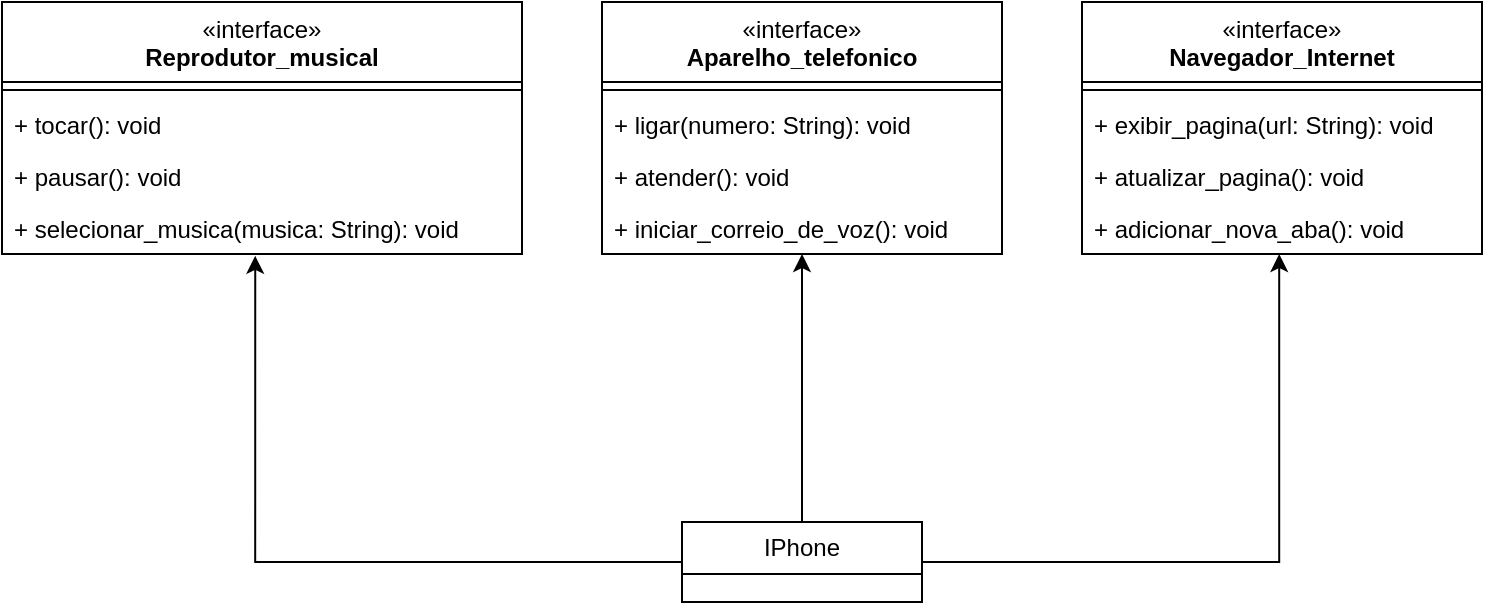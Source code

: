 <mxfile version="24.7.12">
  <diagram id="C5RBs43oDa-KdzZeNtuy" name="Page-1">
    <mxGraphModel dx="1235" dy="726" grid="1" gridSize="10" guides="1" tooltips="1" connect="1" arrows="1" fold="1" page="1" pageScale="1" pageWidth="827" pageHeight="1169" math="0" shadow="0">
      <root>
        <mxCell id="WIyWlLk6GJQsqaUBKTNV-0" />
        <mxCell id="WIyWlLk6GJQsqaUBKTNV-1" parent="WIyWlLk6GJQsqaUBKTNV-0" />
        <mxCell id="hid-zgTthE8gWwYloch6-460" style="edgeStyle=orthogonalEdgeStyle;rounded=0;orthogonalLoop=1;jettySize=auto;html=1;" edge="1" parent="WIyWlLk6GJQsqaUBKTNV-1" source="hid-zgTthE8gWwYloch6-4" target="hid-zgTthE8gWwYloch6-8">
          <mxGeometry relative="1" as="geometry" />
        </mxCell>
        <mxCell id="hid-zgTthE8gWwYloch6-4" value="&lt;font style=&quot;vertical-align: inherit;&quot;&gt;&lt;font style=&quot;vertical-align: inherit;&quot;&gt;IPhone&lt;/font&gt;&lt;/font&gt;" style="swimlane;fontStyle=0;childLayout=stackLayout;horizontal=1;startSize=26;fillColor=none;horizontalStack=0;resizeParent=1;resizeParentMax=0;resizeLast=0;collapsible=1;marginBottom=0;whiteSpace=wrap;html=1;" vertex="1" parent="WIyWlLk6GJQsqaUBKTNV-1">
          <mxGeometry x="360" y="460" width="120" height="40" as="geometry">
            <mxRectangle x="360" y="80" width="80" height="30" as="alternateBounds" />
          </mxGeometry>
        </mxCell>
        <mxCell id="hid-zgTthE8gWwYloch6-8" value="&lt;div&gt;&lt;span style=&quot;font-weight: 400;&quot;&gt;«interface»&lt;/span&gt;&lt;br&gt;&lt;/div&gt;Aparelho_telefonico" style="swimlane;fontStyle=1;align=center;verticalAlign=top;childLayout=stackLayout;horizontal=1;startSize=40;horizontalStack=0;resizeParent=1;resizeParentMax=0;resizeLast=0;collapsible=1;marginBottom=0;whiteSpace=wrap;html=1;" vertex="1" parent="WIyWlLk6GJQsqaUBKTNV-1">
          <mxGeometry x="320" y="200" width="200" height="126" as="geometry" />
        </mxCell>
        <mxCell id="hid-zgTthE8gWwYloch6-10" value="" style="line;strokeWidth=1;fillColor=none;align=left;verticalAlign=middle;spacingTop=-1;spacingLeft=3;spacingRight=3;rotatable=0;labelPosition=right;points=[];portConstraint=eastwest;strokeColor=inherit;" vertex="1" parent="hid-zgTthE8gWwYloch6-8">
          <mxGeometry y="40" width="200" height="8" as="geometry" />
        </mxCell>
        <mxCell id="hid-zgTthE8gWwYloch6-11" value="+ ligar(numero: String): void" style="text;strokeColor=none;fillColor=none;align=left;verticalAlign=top;spacingLeft=4;spacingRight=4;overflow=hidden;rotatable=0;points=[[0,0.5],[1,0.5]];portConstraint=eastwest;whiteSpace=wrap;html=1;" vertex="1" parent="hid-zgTthE8gWwYloch6-8">
          <mxGeometry y="48" width="200" height="26" as="geometry" />
        </mxCell>
        <mxCell id="hid-zgTthE8gWwYloch6-24" value="+ atender(): void" style="text;strokeColor=none;fillColor=none;align=left;verticalAlign=top;spacingLeft=4;spacingRight=4;overflow=hidden;rotatable=0;points=[[0,0.5],[1,0.5]];portConstraint=eastwest;whiteSpace=wrap;html=1;" vertex="1" parent="hid-zgTthE8gWwYloch6-8">
          <mxGeometry y="74" width="200" height="26" as="geometry" />
        </mxCell>
        <mxCell id="hid-zgTthE8gWwYloch6-25" value="+ iniciar_correio_de_voz(): void" style="text;strokeColor=none;fillColor=none;align=left;verticalAlign=top;spacingLeft=4;spacingRight=4;overflow=hidden;rotatable=0;points=[[0,0.5],[1,0.5]];portConstraint=eastwest;whiteSpace=wrap;html=1;" vertex="1" parent="hid-zgTthE8gWwYloch6-8">
          <mxGeometry y="100" width="200" height="26" as="geometry" />
        </mxCell>
        <mxCell id="hid-zgTthE8gWwYloch6-12" value="&lt;div&gt;&lt;span style=&quot;font-weight: 400;&quot;&gt;«interface»&lt;/span&gt;&lt;br&gt;&lt;/div&gt;Navegador_Internet" style="swimlane;fontStyle=1;align=center;verticalAlign=top;childLayout=stackLayout;horizontal=1;startSize=40;horizontalStack=0;resizeParent=1;resizeParentMax=0;resizeLast=0;collapsible=1;marginBottom=0;whiteSpace=wrap;html=1;" vertex="1" parent="WIyWlLk6GJQsqaUBKTNV-1">
          <mxGeometry x="560" y="200" width="200" height="126" as="geometry" />
        </mxCell>
        <mxCell id="hid-zgTthE8gWwYloch6-14" value="" style="line;strokeWidth=1;fillColor=none;align=left;verticalAlign=middle;spacingTop=-1;spacingLeft=3;spacingRight=3;rotatable=0;labelPosition=right;points=[];portConstraint=eastwest;strokeColor=inherit;" vertex="1" parent="hid-zgTthE8gWwYloch6-12">
          <mxGeometry y="40" width="200" height="8" as="geometry" />
        </mxCell>
        <mxCell id="hid-zgTthE8gWwYloch6-15" value="+ exibir_pagina(url: String): void" style="text;strokeColor=none;fillColor=none;align=left;verticalAlign=top;spacingLeft=4;spacingRight=4;overflow=hidden;rotatable=0;points=[[0,0.5],[1,0.5]];portConstraint=eastwest;whiteSpace=wrap;html=1;" vertex="1" parent="hid-zgTthE8gWwYloch6-12">
          <mxGeometry y="48" width="200" height="26" as="geometry" />
        </mxCell>
        <mxCell id="hid-zgTthE8gWwYloch6-27" value="+ atualizar_pagina(): void" style="text;strokeColor=none;fillColor=none;align=left;verticalAlign=top;spacingLeft=4;spacingRight=4;overflow=hidden;rotatable=0;points=[[0,0.5],[1,0.5]];portConstraint=eastwest;whiteSpace=wrap;html=1;" vertex="1" parent="hid-zgTthE8gWwYloch6-12">
          <mxGeometry y="74" width="200" height="26" as="geometry" />
        </mxCell>
        <mxCell id="hid-zgTthE8gWwYloch6-26" value="+ adicionar_nova_aba(): void" style="text;strokeColor=none;fillColor=none;align=left;verticalAlign=top;spacingLeft=4;spacingRight=4;overflow=hidden;rotatable=0;points=[[0,0.5],[1,0.5]];portConstraint=eastwest;whiteSpace=wrap;html=1;" vertex="1" parent="hid-zgTthE8gWwYloch6-12">
          <mxGeometry y="100" width="200" height="26" as="geometry" />
        </mxCell>
        <mxCell id="hid-zgTthE8gWwYloch6-17" value="&lt;div&gt;&lt;span style=&quot;font-weight: 400;&quot;&gt;«interface»&lt;/span&gt;&lt;br&gt;&lt;/div&gt;Reprodutor_musical" style="swimlane;fontStyle=1;align=center;verticalAlign=top;childLayout=stackLayout;horizontal=1;startSize=40;horizontalStack=0;resizeParent=1;resizeParentMax=0;resizeLast=0;collapsible=1;marginBottom=0;whiteSpace=wrap;html=1;" vertex="1" parent="WIyWlLk6GJQsqaUBKTNV-1">
          <mxGeometry x="20" y="200" width="260" height="126" as="geometry" />
        </mxCell>
        <mxCell id="hid-zgTthE8gWwYloch6-19" value="" style="line;strokeWidth=1;fillColor=none;align=left;verticalAlign=middle;spacingTop=-1;spacingLeft=3;spacingRight=3;rotatable=0;labelPosition=right;points=[];portConstraint=eastwest;strokeColor=inherit;" vertex="1" parent="hid-zgTthE8gWwYloch6-17">
          <mxGeometry y="40" width="260" height="8" as="geometry" />
        </mxCell>
        <mxCell id="hid-zgTthE8gWwYloch6-20" value="+ tocar(): void" style="text;strokeColor=none;fillColor=none;align=left;verticalAlign=top;spacingLeft=4;spacingRight=4;overflow=hidden;rotatable=0;points=[[0,0.5],[1,0.5]];portConstraint=eastwest;whiteSpace=wrap;html=1;" vertex="1" parent="hid-zgTthE8gWwYloch6-17">
          <mxGeometry y="48" width="260" height="26" as="geometry" />
        </mxCell>
        <mxCell id="hid-zgTthE8gWwYloch6-21" value="+ pausar(): void" style="text;strokeColor=none;fillColor=none;align=left;verticalAlign=top;spacingLeft=4;spacingRight=4;overflow=hidden;rotatable=0;points=[[0,0.5],[1,0.5]];portConstraint=eastwest;whiteSpace=wrap;html=1;" vertex="1" parent="hid-zgTthE8gWwYloch6-17">
          <mxGeometry y="74" width="260" height="26" as="geometry" />
        </mxCell>
        <mxCell id="hid-zgTthE8gWwYloch6-23" value="+ selecionar_musica(musica: String): void" style="text;strokeColor=none;fillColor=none;align=left;verticalAlign=top;spacingLeft=4;spacingRight=4;overflow=hidden;rotatable=0;points=[[0,0.5],[1,0.5]];portConstraint=eastwest;whiteSpace=wrap;html=1;" vertex="1" parent="hid-zgTthE8gWwYloch6-17">
          <mxGeometry y="100" width="260" height="26" as="geometry" />
        </mxCell>
        <mxCell id="hid-zgTthE8gWwYloch6-457" style="edgeStyle=orthogonalEdgeStyle;rounded=0;orthogonalLoop=1;jettySize=auto;html=1;entryX=0.487;entryY=1.036;entryDx=0;entryDy=0;entryPerimeter=0;" edge="1" parent="WIyWlLk6GJQsqaUBKTNV-1" source="hid-zgTthE8gWwYloch6-4" target="hid-zgTthE8gWwYloch6-23">
          <mxGeometry relative="1" as="geometry">
            <Array as="points">
              <mxPoint x="147" y="480" />
            </Array>
          </mxGeometry>
        </mxCell>
        <mxCell id="hid-zgTthE8gWwYloch6-458" style="edgeStyle=orthogonalEdgeStyle;rounded=0;orthogonalLoop=1;jettySize=auto;html=1;entryX=0.493;entryY=1;entryDx=0;entryDy=0;entryPerimeter=0;" edge="1" parent="WIyWlLk6GJQsqaUBKTNV-1" source="hid-zgTthE8gWwYloch6-4" target="hid-zgTthE8gWwYloch6-26">
          <mxGeometry relative="1" as="geometry">
            <Array as="points">
              <mxPoint x="659" y="480" />
            </Array>
          </mxGeometry>
        </mxCell>
      </root>
    </mxGraphModel>
  </diagram>
</mxfile>
